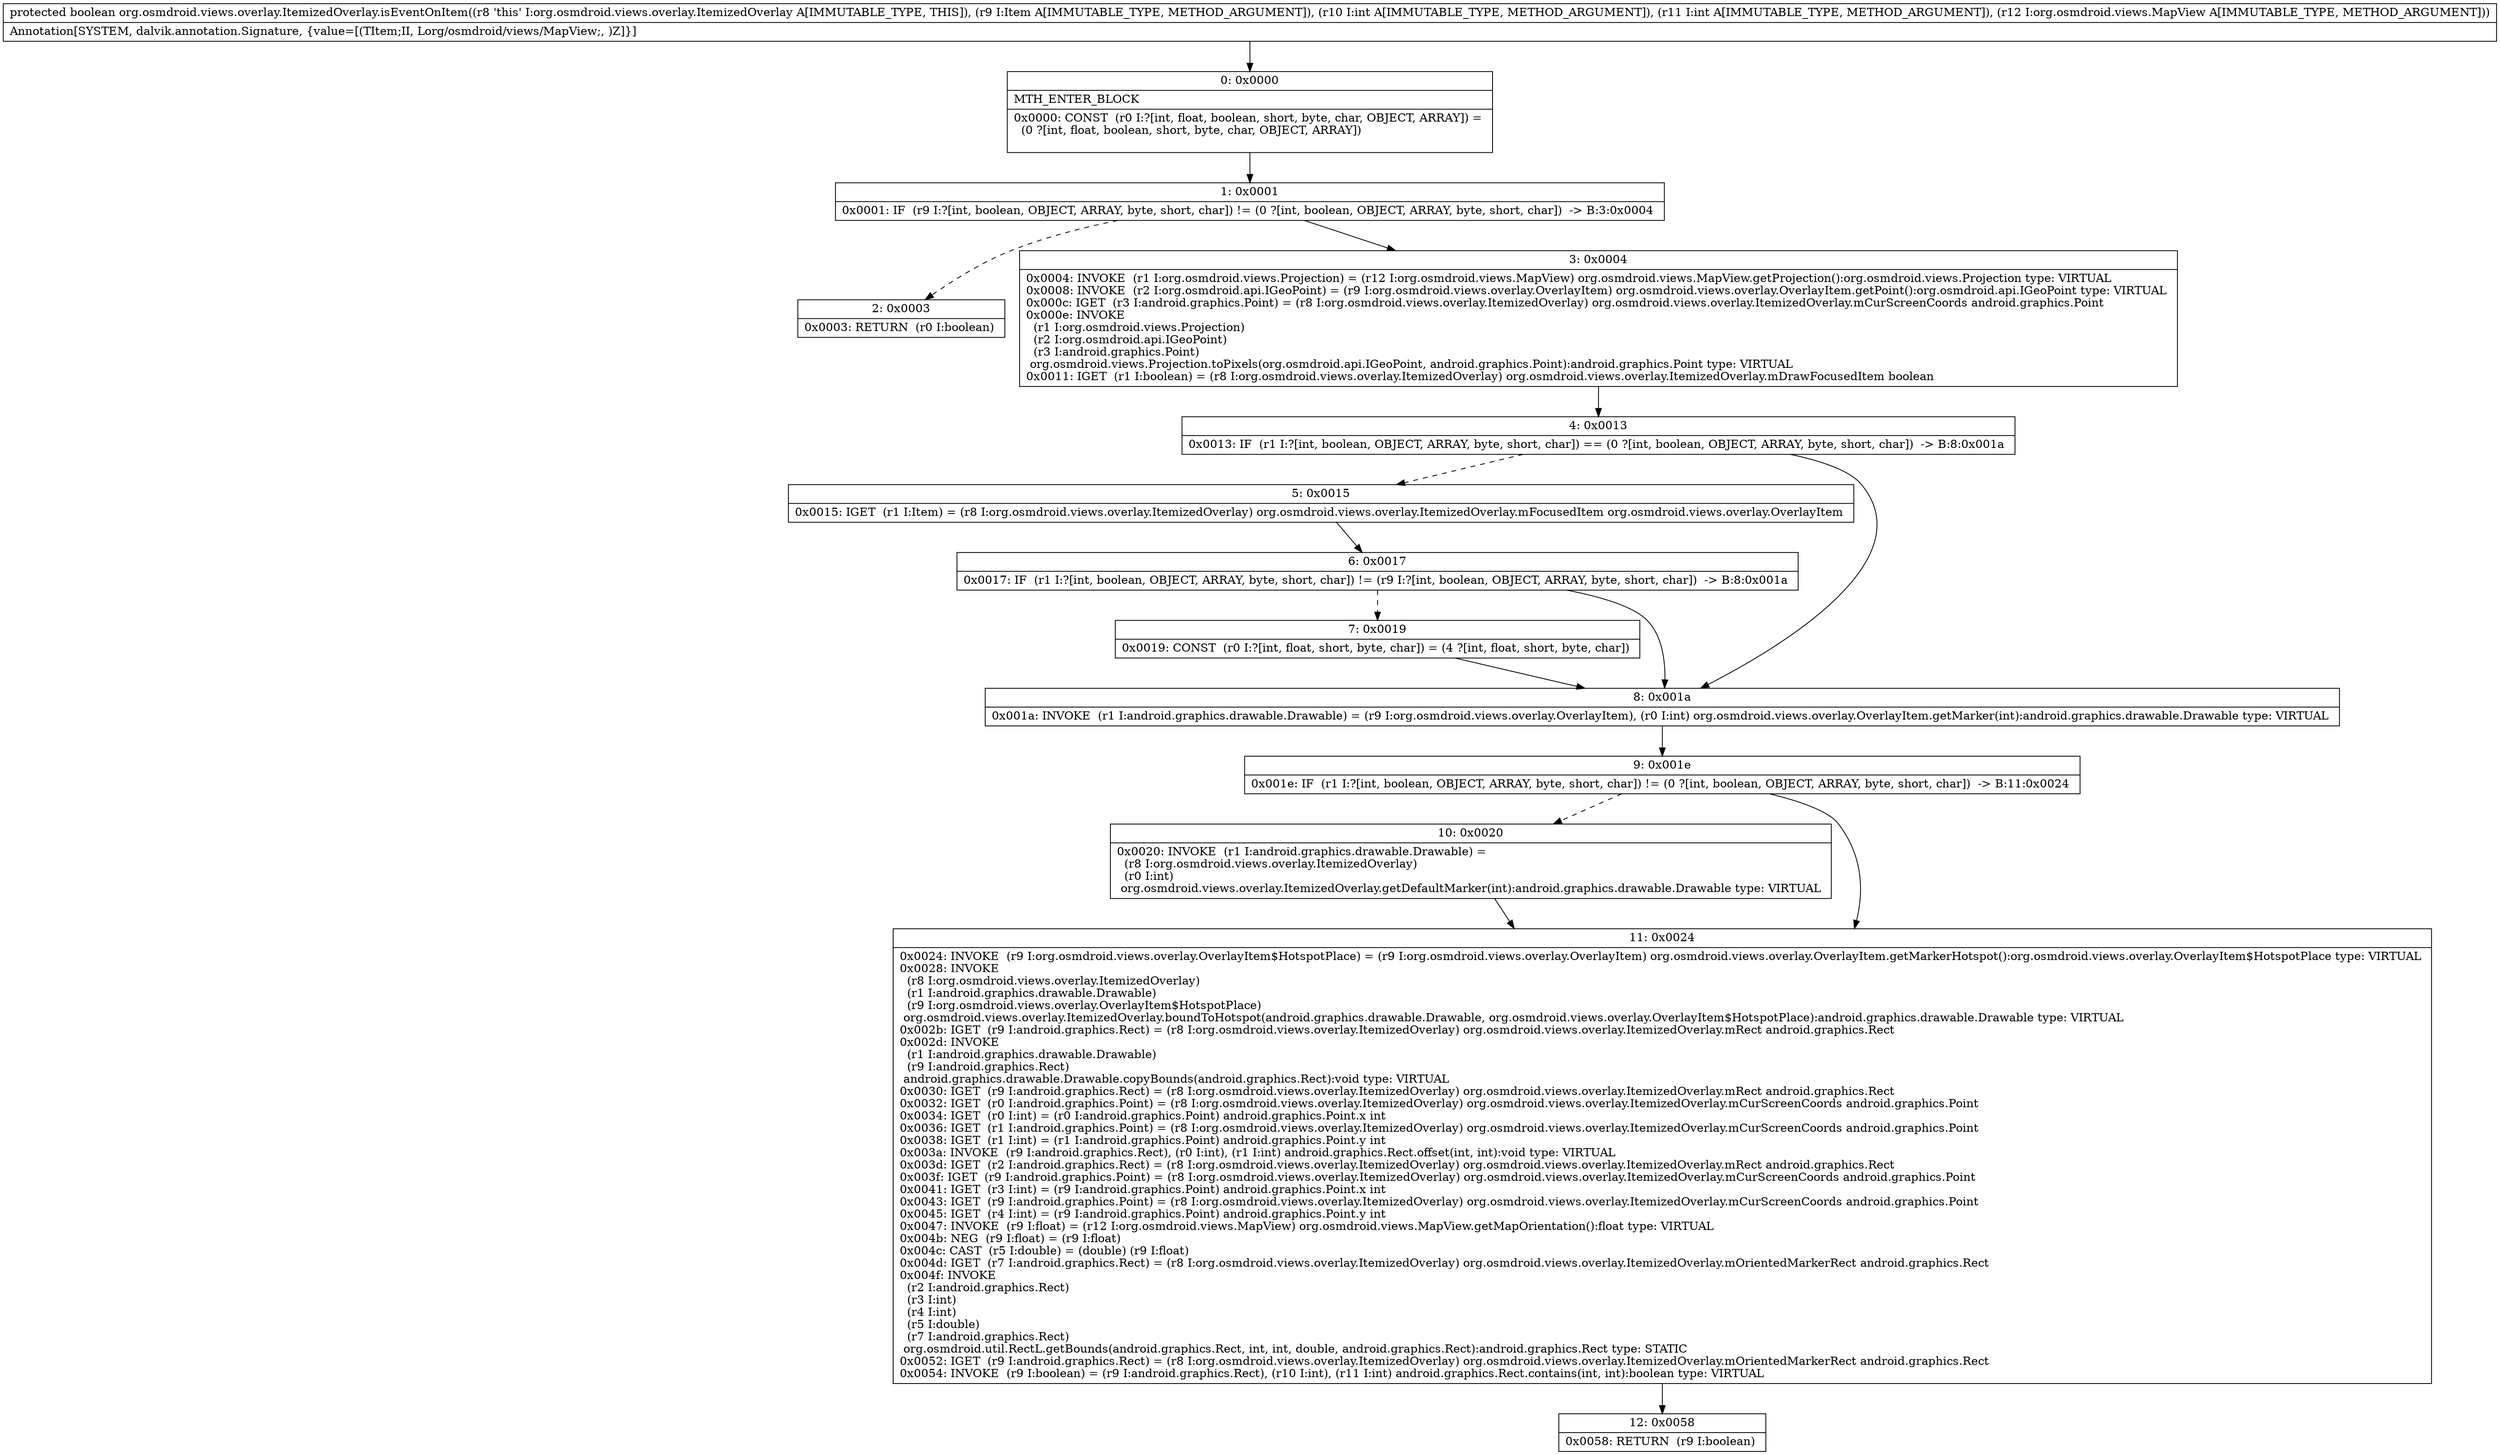 digraph "CFG fororg.osmdroid.views.overlay.ItemizedOverlay.isEventOnItem(Lorg\/osmdroid\/views\/overlay\/OverlayItem;IILorg\/osmdroid\/views\/MapView;)Z" {
Node_0 [shape=record,label="{0\:\ 0x0000|MTH_ENTER_BLOCK\l|0x0000: CONST  (r0 I:?[int, float, boolean, short, byte, char, OBJECT, ARRAY]) = \l  (0 ?[int, float, boolean, short, byte, char, OBJECT, ARRAY])\l \l}"];
Node_1 [shape=record,label="{1\:\ 0x0001|0x0001: IF  (r9 I:?[int, boolean, OBJECT, ARRAY, byte, short, char]) != (0 ?[int, boolean, OBJECT, ARRAY, byte, short, char])  \-\> B:3:0x0004 \l}"];
Node_2 [shape=record,label="{2\:\ 0x0003|0x0003: RETURN  (r0 I:boolean) \l}"];
Node_3 [shape=record,label="{3\:\ 0x0004|0x0004: INVOKE  (r1 I:org.osmdroid.views.Projection) = (r12 I:org.osmdroid.views.MapView) org.osmdroid.views.MapView.getProjection():org.osmdroid.views.Projection type: VIRTUAL \l0x0008: INVOKE  (r2 I:org.osmdroid.api.IGeoPoint) = (r9 I:org.osmdroid.views.overlay.OverlayItem) org.osmdroid.views.overlay.OverlayItem.getPoint():org.osmdroid.api.IGeoPoint type: VIRTUAL \l0x000c: IGET  (r3 I:android.graphics.Point) = (r8 I:org.osmdroid.views.overlay.ItemizedOverlay) org.osmdroid.views.overlay.ItemizedOverlay.mCurScreenCoords android.graphics.Point \l0x000e: INVOKE  \l  (r1 I:org.osmdroid.views.Projection)\l  (r2 I:org.osmdroid.api.IGeoPoint)\l  (r3 I:android.graphics.Point)\l org.osmdroid.views.Projection.toPixels(org.osmdroid.api.IGeoPoint, android.graphics.Point):android.graphics.Point type: VIRTUAL \l0x0011: IGET  (r1 I:boolean) = (r8 I:org.osmdroid.views.overlay.ItemizedOverlay) org.osmdroid.views.overlay.ItemizedOverlay.mDrawFocusedItem boolean \l}"];
Node_4 [shape=record,label="{4\:\ 0x0013|0x0013: IF  (r1 I:?[int, boolean, OBJECT, ARRAY, byte, short, char]) == (0 ?[int, boolean, OBJECT, ARRAY, byte, short, char])  \-\> B:8:0x001a \l}"];
Node_5 [shape=record,label="{5\:\ 0x0015|0x0015: IGET  (r1 I:Item) = (r8 I:org.osmdroid.views.overlay.ItemizedOverlay) org.osmdroid.views.overlay.ItemizedOverlay.mFocusedItem org.osmdroid.views.overlay.OverlayItem \l}"];
Node_6 [shape=record,label="{6\:\ 0x0017|0x0017: IF  (r1 I:?[int, boolean, OBJECT, ARRAY, byte, short, char]) != (r9 I:?[int, boolean, OBJECT, ARRAY, byte, short, char])  \-\> B:8:0x001a \l}"];
Node_7 [shape=record,label="{7\:\ 0x0019|0x0019: CONST  (r0 I:?[int, float, short, byte, char]) = (4 ?[int, float, short, byte, char]) \l}"];
Node_8 [shape=record,label="{8\:\ 0x001a|0x001a: INVOKE  (r1 I:android.graphics.drawable.Drawable) = (r9 I:org.osmdroid.views.overlay.OverlayItem), (r0 I:int) org.osmdroid.views.overlay.OverlayItem.getMarker(int):android.graphics.drawable.Drawable type: VIRTUAL \l}"];
Node_9 [shape=record,label="{9\:\ 0x001e|0x001e: IF  (r1 I:?[int, boolean, OBJECT, ARRAY, byte, short, char]) != (0 ?[int, boolean, OBJECT, ARRAY, byte, short, char])  \-\> B:11:0x0024 \l}"];
Node_10 [shape=record,label="{10\:\ 0x0020|0x0020: INVOKE  (r1 I:android.graphics.drawable.Drawable) = \l  (r8 I:org.osmdroid.views.overlay.ItemizedOverlay)\l  (r0 I:int)\l org.osmdroid.views.overlay.ItemizedOverlay.getDefaultMarker(int):android.graphics.drawable.Drawable type: VIRTUAL \l}"];
Node_11 [shape=record,label="{11\:\ 0x0024|0x0024: INVOKE  (r9 I:org.osmdroid.views.overlay.OverlayItem$HotspotPlace) = (r9 I:org.osmdroid.views.overlay.OverlayItem) org.osmdroid.views.overlay.OverlayItem.getMarkerHotspot():org.osmdroid.views.overlay.OverlayItem$HotspotPlace type: VIRTUAL \l0x0028: INVOKE  \l  (r8 I:org.osmdroid.views.overlay.ItemizedOverlay)\l  (r1 I:android.graphics.drawable.Drawable)\l  (r9 I:org.osmdroid.views.overlay.OverlayItem$HotspotPlace)\l org.osmdroid.views.overlay.ItemizedOverlay.boundToHotspot(android.graphics.drawable.Drawable, org.osmdroid.views.overlay.OverlayItem$HotspotPlace):android.graphics.drawable.Drawable type: VIRTUAL \l0x002b: IGET  (r9 I:android.graphics.Rect) = (r8 I:org.osmdroid.views.overlay.ItemizedOverlay) org.osmdroid.views.overlay.ItemizedOverlay.mRect android.graphics.Rect \l0x002d: INVOKE  \l  (r1 I:android.graphics.drawable.Drawable)\l  (r9 I:android.graphics.Rect)\l android.graphics.drawable.Drawable.copyBounds(android.graphics.Rect):void type: VIRTUAL \l0x0030: IGET  (r9 I:android.graphics.Rect) = (r8 I:org.osmdroid.views.overlay.ItemizedOverlay) org.osmdroid.views.overlay.ItemizedOverlay.mRect android.graphics.Rect \l0x0032: IGET  (r0 I:android.graphics.Point) = (r8 I:org.osmdroid.views.overlay.ItemizedOverlay) org.osmdroid.views.overlay.ItemizedOverlay.mCurScreenCoords android.graphics.Point \l0x0034: IGET  (r0 I:int) = (r0 I:android.graphics.Point) android.graphics.Point.x int \l0x0036: IGET  (r1 I:android.graphics.Point) = (r8 I:org.osmdroid.views.overlay.ItemizedOverlay) org.osmdroid.views.overlay.ItemizedOverlay.mCurScreenCoords android.graphics.Point \l0x0038: IGET  (r1 I:int) = (r1 I:android.graphics.Point) android.graphics.Point.y int \l0x003a: INVOKE  (r9 I:android.graphics.Rect), (r0 I:int), (r1 I:int) android.graphics.Rect.offset(int, int):void type: VIRTUAL \l0x003d: IGET  (r2 I:android.graphics.Rect) = (r8 I:org.osmdroid.views.overlay.ItemizedOverlay) org.osmdroid.views.overlay.ItemizedOverlay.mRect android.graphics.Rect \l0x003f: IGET  (r9 I:android.graphics.Point) = (r8 I:org.osmdroid.views.overlay.ItemizedOverlay) org.osmdroid.views.overlay.ItemizedOverlay.mCurScreenCoords android.graphics.Point \l0x0041: IGET  (r3 I:int) = (r9 I:android.graphics.Point) android.graphics.Point.x int \l0x0043: IGET  (r9 I:android.graphics.Point) = (r8 I:org.osmdroid.views.overlay.ItemizedOverlay) org.osmdroid.views.overlay.ItemizedOverlay.mCurScreenCoords android.graphics.Point \l0x0045: IGET  (r4 I:int) = (r9 I:android.graphics.Point) android.graphics.Point.y int \l0x0047: INVOKE  (r9 I:float) = (r12 I:org.osmdroid.views.MapView) org.osmdroid.views.MapView.getMapOrientation():float type: VIRTUAL \l0x004b: NEG  (r9 I:float) = (r9 I:float) \l0x004c: CAST  (r5 I:double) = (double) (r9 I:float) \l0x004d: IGET  (r7 I:android.graphics.Rect) = (r8 I:org.osmdroid.views.overlay.ItemizedOverlay) org.osmdroid.views.overlay.ItemizedOverlay.mOrientedMarkerRect android.graphics.Rect \l0x004f: INVOKE  \l  (r2 I:android.graphics.Rect)\l  (r3 I:int)\l  (r4 I:int)\l  (r5 I:double)\l  (r7 I:android.graphics.Rect)\l org.osmdroid.util.RectL.getBounds(android.graphics.Rect, int, int, double, android.graphics.Rect):android.graphics.Rect type: STATIC \l0x0052: IGET  (r9 I:android.graphics.Rect) = (r8 I:org.osmdroid.views.overlay.ItemizedOverlay) org.osmdroid.views.overlay.ItemizedOverlay.mOrientedMarkerRect android.graphics.Rect \l0x0054: INVOKE  (r9 I:boolean) = (r9 I:android.graphics.Rect), (r10 I:int), (r11 I:int) android.graphics.Rect.contains(int, int):boolean type: VIRTUAL \l}"];
Node_12 [shape=record,label="{12\:\ 0x0058|0x0058: RETURN  (r9 I:boolean) \l}"];
MethodNode[shape=record,label="{protected boolean org.osmdroid.views.overlay.ItemizedOverlay.isEventOnItem((r8 'this' I:org.osmdroid.views.overlay.ItemizedOverlay A[IMMUTABLE_TYPE, THIS]), (r9 I:Item A[IMMUTABLE_TYPE, METHOD_ARGUMENT]), (r10 I:int A[IMMUTABLE_TYPE, METHOD_ARGUMENT]), (r11 I:int A[IMMUTABLE_TYPE, METHOD_ARGUMENT]), (r12 I:org.osmdroid.views.MapView A[IMMUTABLE_TYPE, METHOD_ARGUMENT]))  | Annotation[SYSTEM, dalvik.annotation.Signature, \{value=[(TItem;II, Lorg\/osmdroid\/views\/MapView;, )Z]\}]\l}"];
MethodNode -> Node_0;
Node_0 -> Node_1;
Node_1 -> Node_2[style=dashed];
Node_1 -> Node_3;
Node_3 -> Node_4;
Node_4 -> Node_5[style=dashed];
Node_4 -> Node_8;
Node_5 -> Node_6;
Node_6 -> Node_7[style=dashed];
Node_6 -> Node_8;
Node_7 -> Node_8;
Node_8 -> Node_9;
Node_9 -> Node_10[style=dashed];
Node_9 -> Node_11;
Node_10 -> Node_11;
Node_11 -> Node_12;
}

